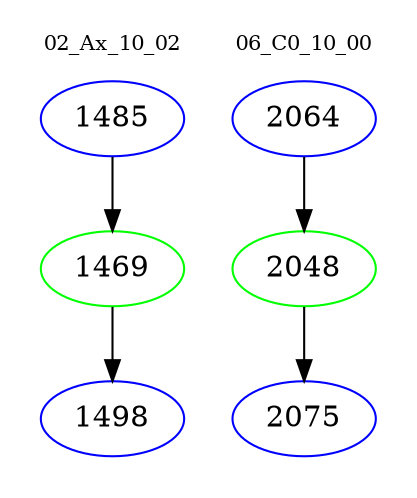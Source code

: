 digraph{
subgraph cluster_0 {
color = white
label = "02_Ax_10_02";
fontsize=10;
T0_1485 [label="1485", color="blue"]
T0_1485 -> T0_1469 [color="black"]
T0_1469 [label="1469", color="green"]
T0_1469 -> T0_1498 [color="black"]
T0_1498 [label="1498", color="blue"]
}
subgraph cluster_1 {
color = white
label = "06_C0_10_00";
fontsize=10;
T1_2064 [label="2064", color="blue"]
T1_2064 -> T1_2048 [color="black"]
T1_2048 [label="2048", color="green"]
T1_2048 -> T1_2075 [color="black"]
T1_2075 [label="2075", color="blue"]
}
}
